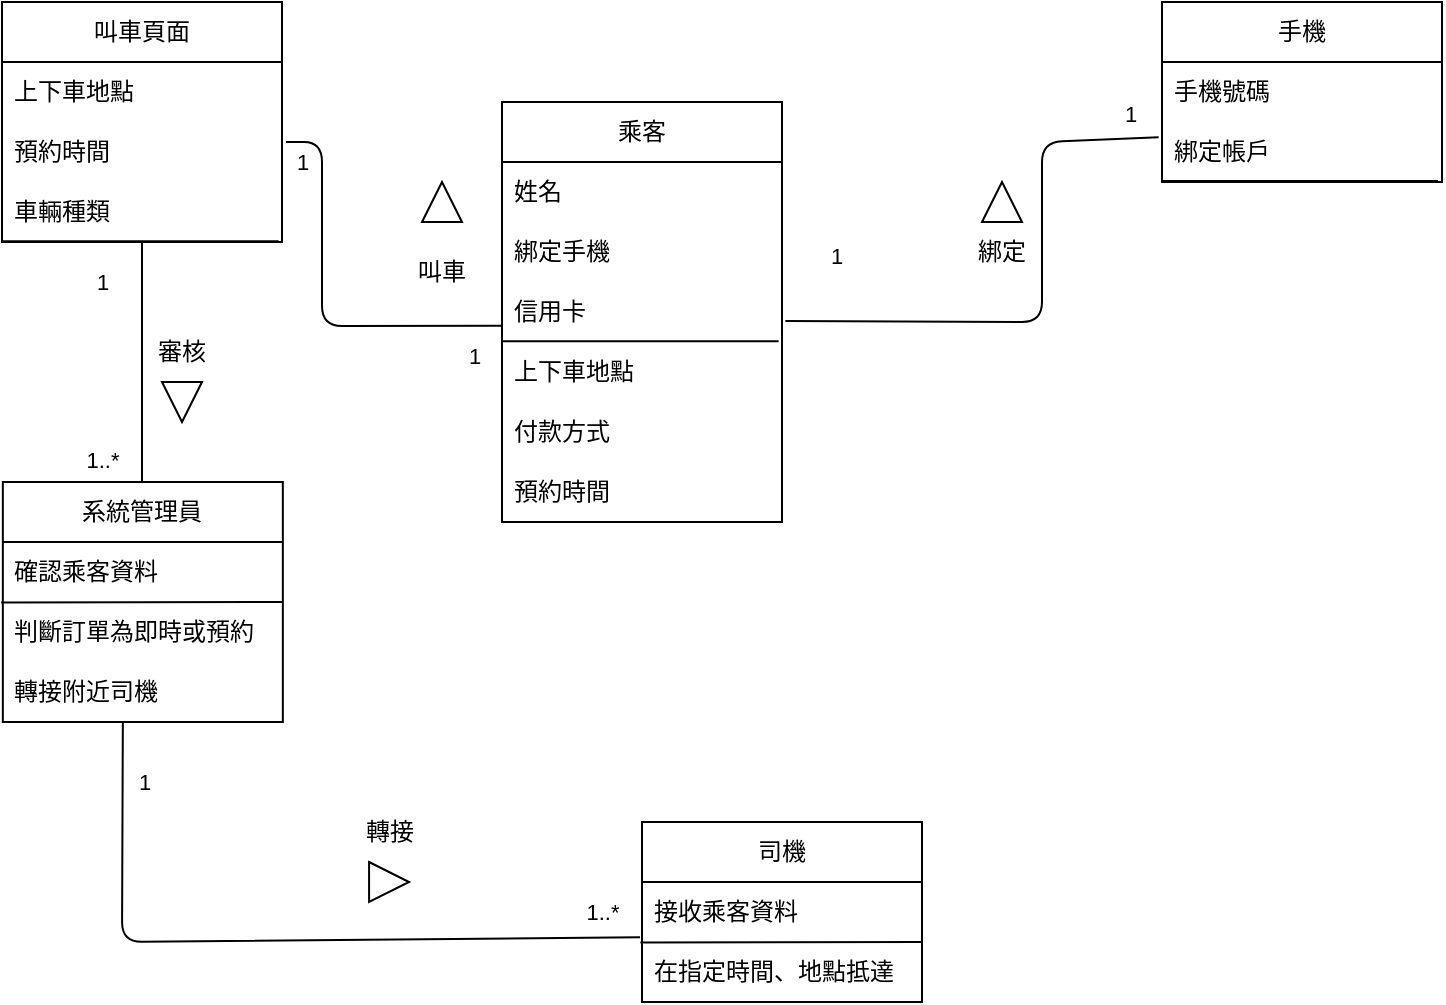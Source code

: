 <mxfile>
    <diagram id="ED0h-gAYue0gpFFqxQFL" name="第1頁">
        <mxGraphModel dx="804" dy="502" grid="1" gridSize="10" guides="1" tooltips="1" connect="1" arrows="1" fold="1" page="1" pageScale="1" pageWidth="827" pageHeight="1169" math="0" shadow="0">
            <root>
                <mxCell id="0"/>
                <mxCell id="1" parent="0"/>
                <mxCell id="12" value="手機" style="swimlane;fontStyle=0;childLayout=stackLayout;horizontal=1;startSize=30;horizontalStack=0;resizeParent=1;resizeParentMax=0;resizeLast=0;collapsible=1;marginBottom=0;whiteSpace=wrap;html=1;" vertex="1" parent="1">
                    <mxGeometry x="650" y="160" width="140" height="90" as="geometry"/>
                </mxCell>
                <mxCell id="14" value="手機號碼" style="text;strokeColor=none;fillColor=none;align=left;verticalAlign=middle;spacingLeft=4;spacingRight=4;overflow=hidden;points=[[0,0.5],[1,0.5]];portConstraint=eastwest;rotatable=0;whiteSpace=wrap;html=1;" vertex="1" parent="12">
                    <mxGeometry y="30" width="140" height="30" as="geometry"/>
                </mxCell>
                <mxCell id="15" value="綁定帳戶" style="text;strokeColor=none;fillColor=none;align=left;verticalAlign=middle;spacingLeft=4;spacingRight=4;overflow=hidden;points=[[0,0.5],[1,0.5]];portConstraint=eastwest;rotatable=0;whiteSpace=wrap;html=1;" vertex="1" parent="12">
                    <mxGeometry y="60" width="140" height="30" as="geometry"/>
                </mxCell>
                <mxCell id="18" style="edgeStyle=none;html=1;entryX=-0.002;entryY=-0.015;entryDx=0;entryDy=0;entryPerimeter=0;exitX=0.986;exitY=-0.015;exitDx=0;exitDy=0;exitPerimeter=0;endArrow=none;endFill=0;" edge="1" parent="12">
                    <mxGeometry relative="1" as="geometry">
                        <mxPoint x="138.04" y="89.55" as="sourcePoint"/>
                        <mxPoint x="-0.28" y="89.55" as="targetPoint"/>
                        <Array as="points"/>
                    </mxGeometry>
                </mxCell>
                <mxCell id="20" style="edgeStyle=none;html=1;endArrow=none;endFill=0;exitX=-0.012;exitY=0.254;exitDx=0;exitDy=0;exitPerimeter=0;entryX=1.012;entryY=0.651;entryDx=0;entryDy=0;entryPerimeter=0;" edge="1" parent="1" source="15">
                    <mxGeometry relative="1" as="geometry">
                        <mxPoint x="461.68" y="319.53" as="targetPoint"/>
                        <Array as="points">
                            <mxPoint x="590" y="230"/>
                            <mxPoint x="590" y="320"/>
                        </Array>
                    </mxGeometry>
                </mxCell>
                <mxCell id="22" value="1" style="edgeLabel;html=1;align=center;verticalAlign=middle;resizable=0;points=[];" vertex="1" connectable="0" parent="20">
                    <mxGeometry x="0.842" y="2" relative="1" as="geometry">
                        <mxPoint x="3" y="-35" as="offset"/>
                    </mxGeometry>
                </mxCell>
                <mxCell id="23" value="1" style="edgeLabel;html=1;align=center;verticalAlign=middle;resizable=0;points=[];" vertex="1" connectable="0" parent="20">
                    <mxGeometry x="-0.892" relative="1" as="geometry">
                        <mxPoint y="-12" as="offset"/>
                    </mxGeometry>
                </mxCell>
                <mxCell id="24" value="" style="triangle;whiteSpace=wrap;html=1;rotation=-90;" vertex="1" parent="1">
                    <mxGeometry x="560" y="250" width="20" height="20" as="geometry"/>
                </mxCell>
                <mxCell id="25" value="綁定" style="text;html=1;strokeColor=none;fillColor=none;align=center;verticalAlign=middle;whiteSpace=wrap;rounded=0;" vertex="1" parent="1">
                    <mxGeometry x="540" y="270" width="60" height="30" as="geometry"/>
                </mxCell>
                <mxCell id="27" style="edgeStyle=none;html=1;endArrow=none;endFill=0;entryX=1.012;entryY=0.651;entryDx=0;entryDy=0;entryPerimeter=0;" edge="1" parent="1">
                    <mxGeometry relative="1" as="geometry">
                        <mxPoint x="320.0" y="321.91" as="targetPoint"/>
                        <mxPoint x="212" y="230" as="sourcePoint"/>
                        <Array as="points">
                            <mxPoint x="230" y="230"/>
                            <mxPoint x="230" y="322"/>
                        </Array>
                    </mxGeometry>
                </mxCell>
                <mxCell id="43" value="1" style="edgeLabel;html=1;align=center;verticalAlign=middle;resizable=0;points=[];" vertex="1" connectable="0" parent="27">
                    <mxGeometry x="-0.892" y="3" relative="1" as="geometry">
                        <mxPoint x="-3" y="13" as="offset"/>
                    </mxGeometry>
                </mxCell>
                <mxCell id="35" value="" style="triangle;whiteSpace=wrap;html=1;rotation=-90;" vertex="1" parent="1">
                    <mxGeometry x="280" y="250" width="20" height="20" as="geometry"/>
                </mxCell>
                <mxCell id="36" value="叫車" style="text;html=1;strokeColor=none;fillColor=none;align=center;verticalAlign=middle;whiteSpace=wrap;rounded=0;" vertex="1" parent="1">
                    <mxGeometry x="260" y="280" width="60" height="30" as="geometry"/>
                </mxCell>
                <mxCell id="46" value="乘客" style="swimlane;fontStyle=0;childLayout=stackLayout;horizontal=1;startSize=30;horizontalStack=0;resizeParent=1;resizeParentMax=0;resizeLast=0;collapsible=1;marginBottom=0;whiteSpace=wrap;html=1;" vertex="1" parent="1">
                    <mxGeometry x="320" y="210" width="140" height="210" as="geometry"/>
                </mxCell>
                <mxCell id="93" value="姓名" style="text;strokeColor=none;fillColor=none;align=left;verticalAlign=middle;spacingLeft=4;spacingRight=4;overflow=hidden;points=[[0,0.5],[1,0.5]];portConstraint=eastwest;rotatable=0;whiteSpace=wrap;html=1;" vertex="1" parent="46">
                    <mxGeometry y="30" width="140" height="30" as="geometry"/>
                </mxCell>
                <mxCell id="47" value="綁定手機" style="text;strokeColor=none;fillColor=none;align=left;verticalAlign=middle;spacingLeft=4;spacingRight=4;overflow=hidden;points=[[0,0.5],[1,0.5]];portConstraint=eastwest;rotatable=0;whiteSpace=wrap;html=1;" vertex="1" parent="46">
                    <mxGeometry y="60" width="140" height="30" as="geometry"/>
                </mxCell>
                <mxCell id="70" value="信用卡" style="text;strokeColor=none;fillColor=none;align=left;verticalAlign=middle;spacingLeft=4;spacingRight=4;overflow=hidden;points=[[0,0.5],[1,0.5]];portConstraint=eastwest;rotatable=0;whiteSpace=wrap;html=1;" vertex="1" parent="46">
                    <mxGeometry y="90" width="140" height="30" as="geometry"/>
                </mxCell>
                <mxCell id="52" style="edgeStyle=none;html=1;entryX=-0.002;entryY=-0.015;entryDx=0;entryDy=0;entryPerimeter=0;exitX=0.986;exitY=-0.015;exitDx=0;exitDy=0;exitPerimeter=0;endArrow=none;endFill=0;" edge="1" parent="46">
                    <mxGeometry relative="1" as="geometry">
                        <Array as="points"/>
                        <mxPoint x="138.32" y="119.6" as="sourcePoint"/>
                        <mxPoint x="2.731e-14" y="119.6" as="targetPoint"/>
                    </mxGeometry>
                </mxCell>
                <mxCell id="71" value="上下車地點" style="text;strokeColor=none;fillColor=none;align=left;verticalAlign=middle;spacingLeft=4;spacingRight=4;overflow=hidden;points=[[0,0.5],[1,0.5]];portConstraint=eastwest;rotatable=0;whiteSpace=wrap;html=1;" vertex="1" parent="46">
                    <mxGeometry y="120" width="140" height="30" as="geometry"/>
                </mxCell>
                <mxCell id="73" value="付款方式" style="text;strokeColor=none;fillColor=none;align=left;verticalAlign=middle;spacingLeft=4;spacingRight=4;overflow=hidden;points=[[0,0.5],[1,0.5]];portConstraint=eastwest;rotatable=0;whiteSpace=wrap;html=1;" vertex="1" parent="46">
                    <mxGeometry y="150" width="140" height="30" as="geometry"/>
                </mxCell>
                <mxCell id="72" value="預約時間" style="text;strokeColor=none;fillColor=none;align=left;verticalAlign=middle;spacingLeft=4;spacingRight=4;overflow=hidden;points=[[0,0.5],[1,0.5]];portConstraint=eastwest;rotatable=0;whiteSpace=wrap;html=1;" vertex="1" parent="46">
                    <mxGeometry y="180" width="140" height="30" as="geometry"/>
                </mxCell>
                <mxCell id="74" value="1" style="edgeLabel;html=1;align=center;verticalAlign=middle;resizable=0;points=[];" vertex="1" connectable="0" parent="1">
                    <mxGeometry x="233.545" y="250.003" as="geometry">
                        <mxPoint x="72" y="87" as="offset"/>
                    </mxGeometry>
                </mxCell>
                <mxCell id="94" style="edgeStyle=none;html=1;endArrow=none;endFill=0;entryX=-0.007;entryY=0.92;entryDx=0;entryDy=0;entryPerimeter=0;" edge="1" parent="1" target="105">
                    <mxGeometry relative="1" as="geometry">
                        <mxPoint x="130.42" y="630.0" as="targetPoint"/>
                        <mxPoint x="130.42" y="520.0" as="sourcePoint"/>
                        <Array as="points">
                            <mxPoint x="130" y="630"/>
                        </Array>
                    </mxGeometry>
                </mxCell>
                <mxCell id="95" value="1" style="edgeLabel;html=1;align=center;verticalAlign=middle;resizable=0;points=[];" vertex="1" connectable="0" parent="94">
                    <mxGeometry x="-0.764" y="1" relative="1" as="geometry">
                        <mxPoint x="9" y="-14" as="offset"/>
                    </mxGeometry>
                </mxCell>
                <mxCell id="97" value="系統管理員" style="swimlane;fontStyle=0;childLayout=stackLayout;horizontal=1;startSize=30;horizontalStack=0;resizeParent=1;resizeParentMax=0;resizeLast=0;collapsible=1;marginBottom=0;whiteSpace=wrap;html=1;" vertex="1" parent="1">
                    <mxGeometry x="70.42" y="400" width="140" height="120" as="geometry"/>
                </mxCell>
                <mxCell id="98" value="確認乘客資料" style="text;strokeColor=none;fillColor=none;align=left;verticalAlign=middle;spacingLeft=4;spacingRight=4;overflow=hidden;points=[[0,0.5],[1,0.5]];portConstraint=eastwest;rotatable=0;whiteSpace=wrap;html=1;" vertex="1" parent="97">
                    <mxGeometry y="30" width="140" height="30" as="geometry"/>
                </mxCell>
                <mxCell id="99" style="edgeStyle=none;html=1;entryX=-0.008;entryY=-0.011;entryDx=0;entryDy=0;entryPerimeter=0;endArrow=none;endFill=0;exitX=0.998;exitY=-0.02;exitDx=0;exitDy=0;exitPerimeter=0;" edge="1" parent="97">
                    <mxGeometry relative="1" as="geometry">
                        <Array as="points"/>
                        <mxPoint x="140.0" y="60.0" as="sourcePoint"/>
                        <mxPoint x="-0.84" y="60.27" as="targetPoint"/>
                    </mxGeometry>
                </mxCell>
                <mxCell id="100" value="判斷訂單為即時或預約" style="text;strokeColor=none;fillColor=none;align=left;verticalAlign=middle;spacingLeft=4;spacingRight=4;overflow=hidden;points=[[0,0.5],[1,0.5]];portConstraint=eastwest;rotatable=0;whiteSpace=wrap;html=1;" vertex="1" parent="97">
                    <mxGeometry y="60" width="140" height="30" as="geometry"/>
                </mxCell>
                <mxCell id="101" value="轉接附近司機" style="text;strokeColor=none;fillColor=none;align=left;verticalAlign=middle;spacingLeft=4;spacingRight=4;overflow=hidden;points=[[0,0.5],[1,0.5]];portConstraint=eastwest;rotatable=0;whiteSpace=wrap;html=1;" vertex="1" parent="97">
                    <mxGeometry y="90" width="140" height="30" as="geometry"/>
                </mxCell>
                <mxCell id="102" value="" style="triangle;whiteSpace=wrap;html=1;rotation=0;" vertex="1" parent="1">
                    <mxGeometry x="253.54" y="590" width="20" height="20" as="geometry"/>
                </mxCell>
                <mxCell id="103" value="轉接" style="text;html=1;strokeColor=none;fillColor=none;align=center;verticalAlign=middle;whiteSpace=wrap;rounded=0;" vertex="1" parent="1">
                    <mxGeometry x="233.54" y="560" width="60" height="30" as="geometry"/>
                </mxCell>
                <mxCell id="104" value="司機" style="swimlane;fontStyle=0;childLayout=stackLayout;horizontal=1;startSize=30;horizontalStack=0;resizeParent=1;resizeParentMax=0;resizeLast=0;collapsible=1;marginBottom=0;whiteSpace=wrap;html=1;" vertex="1" parent="1">
                    <mxGeometry x="390" y="570" width="140" height="90" as="geometry"/>
                </mxCell>
                <mxCell id="105" value="接收乘客資料" style="text;strokeColor=none;fillColor=none;align=left;verticalAlign=middle;spacingLeft=4;spacingRight=4;overflow=hidden;points=[[0,0.5],[1,0.5]];portConstraint=eastwest;rotatable=0;whiteSpace=wrap;html=1;" vertex="1" parent="104">
                    <mxGeometry y="30" width="140" height="30" as="geometry"/>
                </mxCell>
                <mxCell id="106" style="edgeStyle=none;html=1;entryX=-0.008;entryY=-0.011;entryDx=0;entryDy=0;entryPerimeter=0;endArrow=none;endFill=0;exitX=0.998;exitY=-0.02;exitDx=0;exitDy=0;exitPerimeter=0;" edge="1" parent="104">
                    <mxGeometry relative="1" as="geometry">
                        <Array as="points"/>
                        <mxPoint x="140.0" y="60.0" as="sourcePoint"/>
                        <mxPoint x="-0.84" y="60.27" as="targetPoint"/>
                    </mxGeometry>
                </mxCell>
                <mxCell id="107" value="在指定時間、地點抵達" style="text;strokeColor=none;fillColor=none;align=left;verticalAlign=middle;spacingLeft=4;spacingRight=4;overflow=hidden;points=[[0,0.5],[1,0.5]];portConstraint=eastwest;rotatable=0;whiteSpace=wrap;html=1;" vertex="1" parent="104">
                    <mxGeometry y="60" width="140" height="30" as="geometry"/>
                </mxCell>
                <mxCell id="108" value="叫車頁面" style="swimlane;fontStyle=0;childLayout=stackLayout;horizontal=1;startSize=30;horizontalStack=0;resizeParent=1;resizeParentMax=0;resizeLast=0;collapsible=1;marginBottom=0;whiteSpace=wrap;html=1;" vertex="1" parent="1">
                    <mxGeometry x="70" y="160" width="140" height="120" as="geometry"/>
                </mxCell>
                <mxCell id="110" value="上下車地點" style="text;strokeColor=none;fillColor=none;align=left;verticalAlign=middle;spacingLeft=4;spacingRight=4;overflow=hidden;points=[[0,0.5],[1,0.5]];portConstraint=eastwest;rotatable=0;whiteSpace=wrap;html=1;" vertex="1" parent="108">
                    <mxGeometry y="30" width="140" height="30" as="geometry"/>
                </mxCell>
                <mxCell id="111" value="預約時間" style="text;strokeColor=none;fillColor=none;align=left;verticalAlign=middle;spacingLeft=4;spacingRight=4;overflow=hidden;points=[[0,0.5],[1,0.5]];portConstraint=eastwest;rotatable=0;whiteSpace=wrap;html=1;" vertex="1" parent="108">
                    <mxGeometry y="60" width="140" height="30" as="geometry"/>
                </mxCell>
                <mxCell id="112" style="edgeStyle=none;html=1;entryX=-0.002;entryY=-0.015;entryDx=0;entryDy=0;entryPerimeter=0;exitX=0.986;exitY=-0.015;exitDx=0;exitDy=0;exitPerimeter=0;endArrow=none;endFill=0;" edge="1" parent="108">
                    <mxGeometry relative="1" as="geometry">
                        <Array as="points"/>
                        <mxPoint x="138.32" y="119.6" as="sourcePoint"/>
                        <mxPoint x="2.731e-14" y="119.6" as="targetPoint"/>
                    </mxGeometry>
                </mxCell>
                <mxCell id="113" value="車輛種類" style="text;strokeColor=none;fillColor=none;align=left;verticalAlign=middle;spacingLeft=4;spacingRight=4;overflow=hidden;points=[[0,0.5],[1,0.5]];portConstraint=eastwest;rotatable=0;whiteSpace=wrap;html=1;" vertex="1" parent="108">
                    <mxGeometry y="90" width="140" height="30" as="geometry"/>
                </mxCell>
                <mxCell id="116" style="edgeStyle=none;html=1;endArrow=none;endFill=0;" edge="1" parent="1">
                    <mxGeometry relative="1" as="geometry">
                        <mxPoint x="140" y="400" as="targetPoint"/>
                        <mxPoint x="140" y="280" as="sourcePoint"/>
                    </mxGeometry>
                </mxCell>
                <mxCell id="119" value="1" style="edgeLabel;html=1;align=center;verticalAlign=middle;resizable=0;points=[];" vertex="1" connectable="0" parent="116">
                    <mxGeometry x="-0.752" relative="1" as="geometry">
                        <mxPoint x="-20" y="5" as="offset"/>
                    </mxGeometry>
                </mxCell>
                <mxCell id="120" value="1..*" style="edgeLabel;html=1;align=center;verticalAlign=middle;resizable=0;points=[];" vertex="1" connectable="0" parent="116">
                    <mxGeometry x="0.62" y="3" relative="1" as="geometry">
                        <mxPoint x="-23" y="12" as="offset"/>
                    </mxGeometry>
                </mxCell>
                <mxCell id="118" value="1..*" style="edgeLabel;html=1;align=center;verticalAlign=middle;resizable=0;points=[];" vertex="1" connectable="0" parent="1">
                    <mxGeometry x="370.0" y="614.997" as="geometry"/>
                </mxCell>
                <mxCell id="121" value="" style="triangle;whiteSpace=wrap;html=1;flipV=0;flipH=0;rotation=90;" vertex="1" parent="1">
                    <mxGeometry x="150" y="350" width="20" height="20" as="geometry"/>
                </mxCell>
                <mxCell id="125" value="審核" style="text;html=1;strokeColor=none;fillColor=none;align=center;verticalAlign=middle;whiteSpace=wrap;rounded=0;" vertex="1" parent="1">
                    <mxGeometry x="130" y="320" width="60" height="30" as="geometry"/>
                </mxCell>
            </root>
        </mxGraphModel>
    </diagram>
</mxfile>